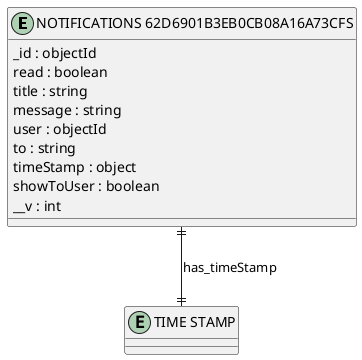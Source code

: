 @startuml NOTIFICATIONS_62D6901B3EB0CB08A16A73CFS_Diagram

entity "NOTIFICATIONS 62D6901B3EB0CB08A16A73CFS" as NOTIFICATIONS_62D6901B3EB0CB08A16A73CFS {
  _id : objectId
  read : boolean
  title : string
  message : string
  user : objectId
  to : string
  timeStamp : object
  showToUser : boolean
  __v : int
}

entity "TIME STAMP" as TIME_STAMP {
}

' // Relationships
NOTIFICATIONS_62D6901B3EB0CB08A16A73CFS ||--|| TIME_STAMP : has_timeStamp
@enduml